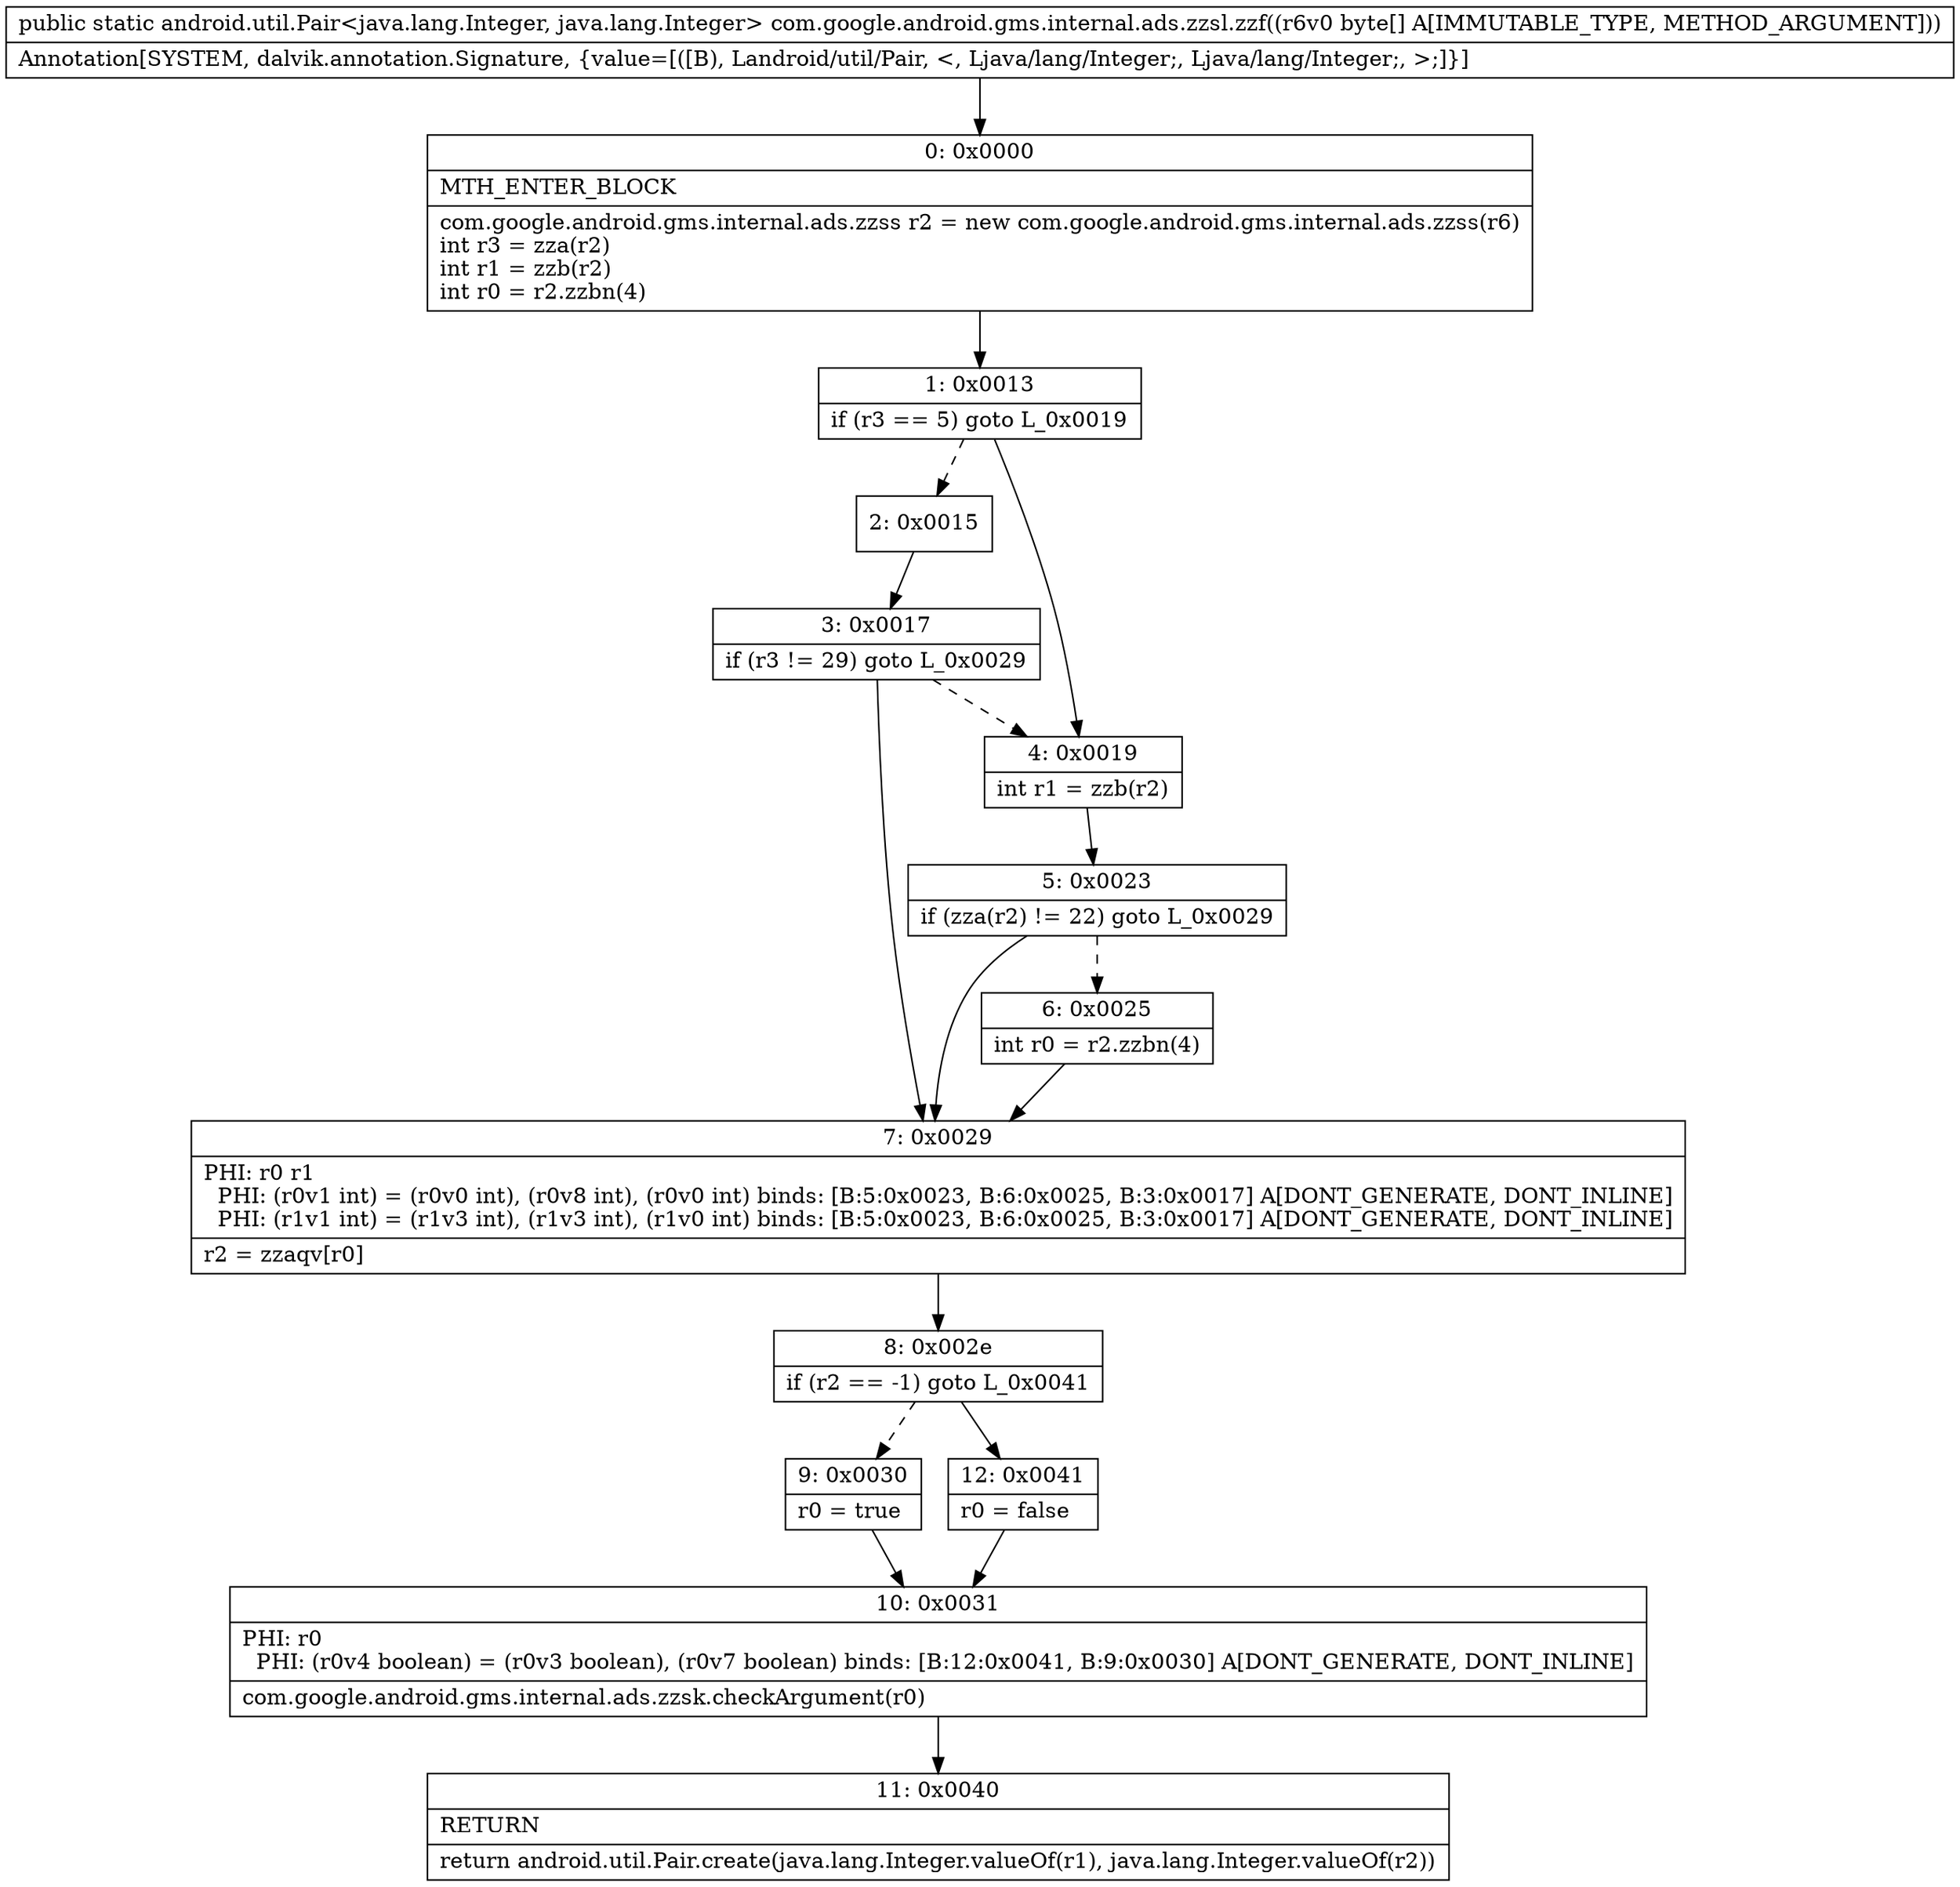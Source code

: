 digraph "CFG forcom.google.android.gms.internal.ads.zzsl.zzf([B)Landroid\/util\/Pair;" {
Node_0 [shape=record,label="{0\:\ 0x0000|MTH_ENTER_BLOCK\l|com.google.android.gms.internal.ads.zzss r2 = new com.google.android.gms.internal.ads.zzss(r6)\lint r3 = zza(r2)\lint r1 = zzb(r2)\lint r0 = r2.zzbn(4)\l}"];
Node_1 [shape=record,label="{1\:\ 0x0013|if (r3 == 5) goto L_0x0019\l}"];
Node_2 [shape=record,label="{2\:\ 0x0015}"];
Node_3 [shape=record,label="{3\:\ 0x0017|if (r3 != 29) goto L_0x0029\l}"];
Node_4 [shape=record,label="{4\:\ 0x0019|int r1 = zzb(r2)\l}"];
Node_5 [shape=record,label="{5\:\ 0x0023|if (zza(r2) != 22) goto L_0x0029\l}"];
Node_6 [shape=record,label="{6\:\ 0x0025|int r0 = r2.zzbn(4)\l}"];
Node_7 [shape=record,label="{7\:\ 0x0029|PHI: r0 r1 \l  PHI: (r0v1 int) = (r0v0 int), (r0v8 int), (r0v0 int) binds: [B:5:0x0023, B:6:0x0025, B:3:0x0017] A[DONT_GENERATE, DONT_INLINE]\l  PHI: (r1v1 int) = (r1v3 int), (r1v3 int), (r1v0 int) binds: [B:5:0x0023, B:6:0x0025, B:3:0x0017] A[DONT_GENERATE, DONT_INLINE]\l|r2 = zzaqv[r0]\l}"];
Node_8 [shape=record,label="{8\:\ 0x002e|if (r2 == \-1) goto L_0x0041\l}"];
Node_9 [shape=record,label="{9\:\ 0x0030|r0 = true\l}"];
Node_10 [shape=record,label="{10\:\ 0x0031|PHI: r0 \l  PHI: (r0v4 boolean) = (r0v3 boolean), (r0v7 boolean) binds: [B:12:0x0041, B:9:0x0030] A[DONT_GENERATE, DONT_INLINE]\l|com.google.android.gms.internal.ads.zzsk.checkArgument(r0)\l}"];
Node_11 [shape=record,label="{11\:\ 0x0040|RETURN\l|return android.util.Pair.create(java.lang.Integer.valueOf(r1), java.lang.Integer.valueOf(r2))\l}"];
Node_12 [shape=record,label="{12\:\ 0x0041|r0 = false\l}"];
MethodNode[shape=record,label="{public static android.util.Pair\<java.lang.Integer, java.lang.Integer\> com.google.android.gms.internal.ads.zzsl.zzf((r6v0 byte[] A[IMMUTABLE_TYPE, METHOD_ARGUMENT]))  | Annotation[SYSTEM, dalvik.annotation.Signature, \{value=[([B), Landroid\/util\/Pair, \<, Ljava\/lang\/Integer;, Ljava\/lang\/Integer;, \>;]\}]\l}"];
MethodNode -> Node_0;
Node_0 -> Node_1;
Node_1 -> Node_2[style=dashed];
Node_1 -> Node_4;
Node_2 -> Node_3;
Node_3 -> Node_4[style=dashed];
Node_3 -> Node_7;
Node_4 -> Node_5;
Node_5 -> Node_6[style=dashed];
Node_5 -> Node_7;
Node_6 -> Node_7;
Node_7 -> Node_8;
Node_8 -> Node_9[style=dashed];
Node_8 -> Node_12;
Node_9 -> Node_10;
Node_10 -> Node_11;
Node_12 -> Node_10;
}

